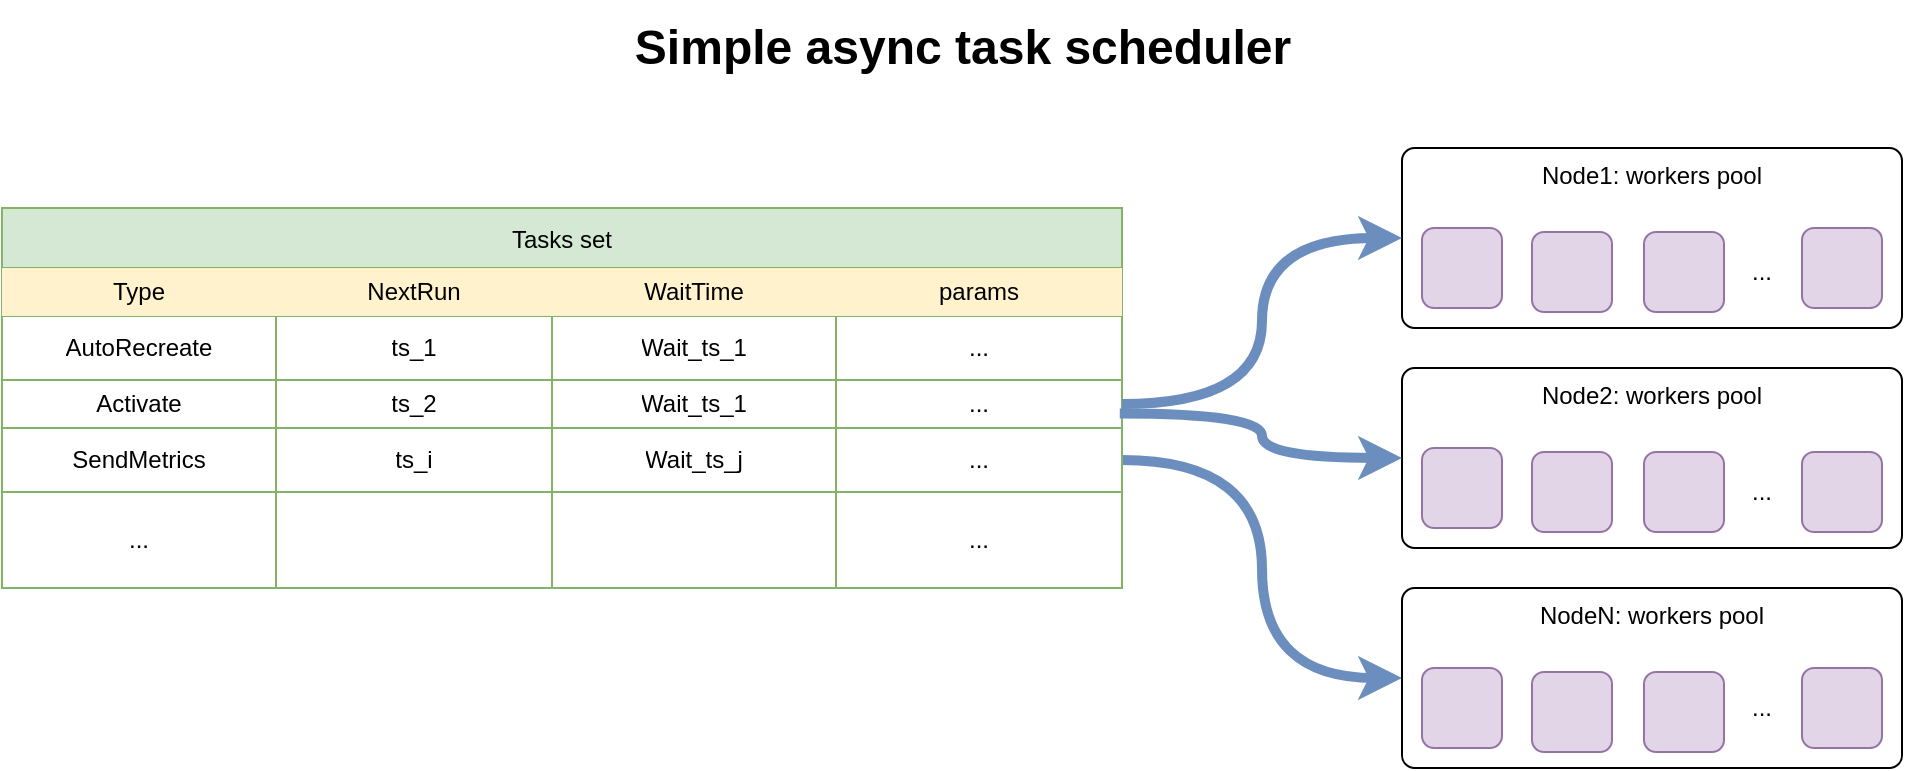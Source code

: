 <mxfile version="20.2.7" type="github">
  <diagram name="Page-1" id="bd83a815-5ea8-2e97-e5ec-87c9f400f2fa">
    <mxGraphModel dx="1422" dy="787" grid="1" gridSize="10" guides="1" tooltips="1" connect="1" arrows="1" fold="1" page="1" pageScale="1.5" pageWidth="1169" pageHeight="826" background="none" math="0" shadow="0">
      <root>
        <mxCell id="0" style=";html=1;" />
        <mxCell id="1" style=";html=1;" parent="0" />
        <mxCell id="1516e18e63f93b96-3" value="Simple async task scheduler" style="text;strokeColor=none;fillColor=none;html=1;fontSize=24;fontStyle=1;verticalAlign=middle;align=center;rounded=0;shadow=1;" parent="1" vertex="1">
          <mxGeometry x="300" y="70" width="780" height="40" as="geometry" />
        </mxCell>
        <mxCell id="ZIwx-WvddwB0hhgp_dLy-65" style="edgeStyle=orthogonalEdgeStyle;curved=1;orthogonalLoop=1;jettySize=auto;html=1;entryX=0;entryY=0.5;entryDx=0;entryDy=0;strokeWidth=5;exitX=1;exitY=0.5;exitDx=0;exitDy=0;fillColor=#dae8fc;strokeColor=#6c8ebf;" edge="1" parent="1" source="ZIwx-WvddwB0hhgp_dLy-28" target="ZIwx-WvddwB0hhgp_dLy-58">
          <mxGeometry relative="1" as="geometry" />
        </mxCell>
        <mxCell id="ZIwx-WvddwB0hhgp_dLy-3" value="Tasks set" style="shape=table;startSize=30;container=1;collapsible=0;childLayout=tableLayout;fillColor=#d5e8d4;labelBackgroundColor=none;strokeColor=#82b366;" vertex="1" parent="1">
          <mxGeometry x="210" y="170" width="560" height="190" as="geometry" />
        </mxCell>
        <mxCell id="ZIwx-WvddwB0hhgp_dLy-10" value="" style="shape=tableRow;horizontal=0;startSize=0;swimlaneHead=0;swimlaneBody=0;top=0;left=0;bottom=0;right=0;collapsible=0;dropTarget=0;fillColor=#fff2cc;points=[[0,0.5],[1,0.5]];portConstraint=eastwest;strokeColor=#d6b656;" vertex="1" parent="ZIwx-WvddwB0hhgp_dLy-3">
          <mxGeometry y="30" width="560" height="24" as="geometry" />
        </mxCell>
        <mxCell id="ZIwx-WvddwB0hhgp_dLy-11" value="Type" style="shape=partialRectangle;html=1;whiteSpace=wrap;connectable=0;overflow=hidden;fillColor=none;top=0;left=0;bottom=0;right=0;pointerEvents=1;" vertex="1" parent="ZIwx-WvddwB0hhgp_dLy-10">
          <mxGeometry width="137" height="24" as="geometry">
            <mxRectangle width="137" height="24" as="alternateBounds" />
          </mxGeometry>
        </mxCell>
        <mxCell id="ZIwx-WvddwB0hhgp_dLy-12" value="NextRun" style="shape=partialRectangle;html=1;whiteSpace=wrap;connectable=0;overflow=hidden;fillColor=none;top=0;left=0;bottom=0;right=0;pointerEvents=1;" vertex="1" parent="ZIwx-WvddwB0hhgp_dLy-10">
          <mxGeometry x="137" width="138" height="24" as="geometry">
            <mxRectangle width="138" height="24" as="alternateBounds" />
          </mxGeometry>
        </mxCell>
        <mxCell id="ZIwx-WvddwB0hhgp_dLy-13" value="WaitTime" style="shape=partialRectangle;html=1;whiteSpace=wrap;connectable=0;overflow=hidden;fillColor=none;top=0;left=0;bottom=0;right=0;pointerEvents=1;" vertex="1" parent="ZIwx-WvddwB0hhgp_dLy-10">
          <mxGeometry x="275" width="142" height="24" as="geometry">
            <mxRectangle width="142" height="24" as="alternateBounds" />
          </mxGeometry>
        </mxCell>
        <mxCell id="ZIwx-WvddwB0hhgp_dLy-14" value="params" style="shape=partialRectangle;html=1;whiteSpace=wrap;connectable=0;overflow=hidden;fillColor=none;top=0;left=0;bottom=0;right=0;pointerEvents=1;" vertex="1" parent="ZIwx-WvddwB0hhgp_dLy-10">
          <mxGeometry x="417" width="143" height="24" as="geometry">
            <mxRectangle width="143" height="24" as="alternateBounds" />
          </mxGeometry>
        </mxCell>
        <mxCell id="ZIwx-WvddwB0hhgp_dLy-16" value="" style="shape=tableRow;horizontal=0;startSize=0;swimlaneHead=0;swimlaneBody=0;top=0;left=0;bottom=0;right=0;collapsible=0;dropTarget=0;fillColor=none;points=[[0,0.5],[1,0.5]];portConstraint=eastwest;" vertex="1" parent="ZIwx-WvddwB0hhgp_dLy-3">
          <mxGeometry y="54" width="560" height="32" as="geometry" />
        </mxCell>
        <mxCell id="ZIwx-WvddwB0hhgp_dLy-17" value="AutoRecreate" style="shape=partialRectangle;html=1;whiteSpace=wrap;connectable=0;overflow=hidden;fillColor=none;top=0;left=0;bottom=0;right=0;pointerEvents=1;" vertex="1" parent="ZIwx-WvddwB0hhgp_dLy-16">
          <mxGeometry width="137" height="32" as="geometry">
            <mxRectangle width="137" height="32" as="alternateBounds" />
          </mxGeometry>
        </mxCell>
        <mxCell id="ZIwx-WvddwB0hhgp_dLy-18" value="ts_1" style="shape=partialRectangle;html=1;whiteSpace=wrap;connectable=0;overflow=hidden;fillColor=none;top=0;left=0;bottom=0;right=0;pointerEvents=1;" vertex="1" parent="ZIwx-WvddwB0hhgp_dLy-16">
          <mxGeometry x="137" width="138" height="32" as="geometry">
            <mxRectangle width="138" height="32" as="alternateBounds" />
          </mxGeometry>
        </mxCell>
        <mxCell id="ZIwx-WvddwB0hhgp_dLy-19" value="Wait_ts_1" style="shape=partialRectangle;html=1;whiteSpace=wrap;connectable=0;overflow=hidden;fillColor=none;top=0;left=0;bottom=0;right=0;pointerEvents=1;" vertex="1" parent="ZIwx-WvddwB0hhgp_dLy-16">
          <mxGeometry x="275" width="142" height="32" as="geometry">
            <mxRectangle width="142" height="32" as="alternateBounds" />
          </mxGeometry>
        </mxCell>
        <mxCell id="ZIwx-WvddwB0hhgp_dLy-20" value="..." style="shape=partialRectangle;html=1;whiteSpace=wrap;connectable=0;overflow=hidden;fillColor=none;top=0;left=0;bottom=0;right=0;pointerEvents=1;" vertex="1" parent="ZIwx-WvddwB0hhgp_dLy-16">
          <mxGeometry x="417" width="143" height="32" as="geometry">
            <mxRectangle width="143" height="32" as="alternateBounds" />
          </mxGeometry>
        </mxCell>
        <mxCell id="ZIwx-WvddwB0hhgp_dLy-22" value="" style="shape=tableRow;horizontal=0;startSize=0;swimlaneHead=0;swimlaneBody=0;top=0;left=0;bottom=0;right=0;collapsible=0;dropTarget=0;fillColor=none;points=[[0,0.5],[1,0.5]];portConstraint=eastwest;" vertex="1" parent="ZIwx-WvddwB0hhgp_dLy-3">
          <mxGeometry y="86" width="560" height="24" as="geometry" />
        </mxCell>
        <mxCell id="ZIwx-WvddwB0hhgp_dLy-23" value="Activate" style="shape=partialRectangle;html=1;whiteSpace=wrap;connectable=0;overflow=hidden;fillColor=none;top=0;left=0;bottom=0;right=0;pointerEvents=1;" vertex="1" parent="ZIwx-WvddwB0hhgp_dLy-22">
          <mxGeometry width="137" height="24" as="geometry">
            <mxRectangle width="137" height="24" as="alternateBounds" />
          </mxGeometry>
        </mxCell>
        <mxCell id="ZIwx-WvddwB0hhgp_dLy-24" value="ts_2" style="shape=partialRectangle;html=1;whiteSpace=wrap;connectable=0;overflow=hidden;fillColor=none;top=0;left=0;bottom=0;right=0;pointerEvents=1;" vertex="1" parent="ZIwx-WvddwB0hhgp_dLy-22">
          <mxGeometry x="137" width="138" height="24" as="geometry">
            <mxRectangle width="138" height="24" as="alternateBounds" />
          </mxGeometry>
        </mxCell>
        <mxCell id="ZIwx-WvddwB0hhgp_dLy-25" value="Wait_ts_1" style="shape=partialRectangle;html=1;whiteSpace=wrap;connectable=0;overflow=hidden;fillColor=none;top=0;left=0;bottom=0;right=0;pointerEvents=1;" vertex="1" parent="ZIwx-WvddwB0hhgp_dLy-22">
          <mxGeometry x="275" width="142" height="24" as="geometry">
            <mxRectangle width="142" height="24" as="alternateBounds" />
          </mxGeometry>
        </mxCell>
        <mxCell id="ZIwx-WvddwB0hhgp_dLy-26" value="..." style="shape=partialRectangle;html=1;whiteSpace=wrap;connectable=0;overflow=hidden;fillColor=none;top=0;left=0;bottom=0;right=0;pointerEvents=1;" vertex="1" parent="ZIwx-WvddwB0hhgp_dLy-22">
          <mxGeometry x="417" width="143" height="24" as="geometry">
            <mxRectangle width="143" height="24" as="alternateBounds" />
          </mxGeometry>
        </mxCell>
        <mxCell id="ZIwx-WvddwB0hhgp_dLy-28" value="" style="shape=tableRow;horizontal=0;startSize=0;swimlaneHead=0;swimlaneBody=0;top=0;left=0;bottom=0;right=0;collapsible=0;dropTarget=0;fillColor=none;points=[[0,0.5],[1,0.5]];portConstraint=eastwest;" vertex="1" parent="ZIwx-WvddwB0hhgp_dLy-3">
          <mxGeometry y="110" width="560" height="32" as="geometry" />
        </mxCell>
        <mxCell id="ZIwx-WvddwB0hhgp_dLy-29" value="SendMetrics" style="shape=partialRectangle;html=1;whiteSpace=wrap;connectable=0;overflow=hidden;fillColor=none;top=0;left=0;bottom=0;right=0;pointerEvents=1;" vertex="1" parent="ZIwx-WvddwB0hhgp_dLy-28">
          <mxGeometry width="137" height="32" as="geometry">
            <mxRectangle width="137" height="32" as="alternateBounds" />
          </mxGeometry>
        </mxCell>
        <mxCell id="ZIwx-WvddwB0hhgp_dLy-30" value="ts_i" style="shape=partialRectangle;html=1;whiteSpace=wrap;connectable=0;overflow=hidden;fillColor=none;top=0;left=0;bottom=0;right=0;pointerEvents=1;" vertex="1" parent="ZIwx-WvddwB0hhgp_dLy-28">
          <mxGeometry x="137" width="138" height="32" as="geometry">
            <mxRectangle width="138" height="32" as="alternateBounds" />
          </mxGeometry>
        </mxCell>
        <mxCell id="ZIwx-WvddwB0hhgp_dLy-31" value="Wait_ts_j" style="shape=partialRectangle;html=1;whiteSpace=wrap;connectable=0;overflow=hidden;fillColor=none;top=0;left=0;bottom=0;right=0;pointerEvents=1;" vertex="1" parent="ZIwx-WvddwB0hhgp_dLy-28">
          <mxGeometry x="275" width="142" height="32" as="geometry">
            <mxRectangle width="142" height="32" as="alternateBounds" />
          </mxGeometry>
        </mxCell>
        <mxCell id="ZIwx-WvddwB0hhgp_dLy-32" value="..." style="shape=partialRectangle;html=1;whiteSpace=wrap;connectable=0;overflow=hidden;fillColor=none;top=0;left=0;bottom=0;right=0;pointerEvents=1;" vertex="1" parent="ZIwx-WvddwB0hhgp_dLy-28">
          <mxGeometry x="417" width="143" height="32" as="geometry">
            <mxRectangle width="143" height="32" as="alternateBounds" />
          </mxGeometry>
        </mxCell>
        <mxCell id="ZIwx-WvddwB0hhgp_dLy-34" value="" style="shape=tableRow;horizontal=0;startSize=0;swimlaneHead=0;swimlaneBody=0;top=0;left=0;bottom=0;right=0;collapsible=0;dropTarget=0;fillColor=none;points=[[0,0.5],[1,0.5]];portConstraint=eastwest;" vertex="1" parent="ZIwx-WvddwB0hhgp_dLy-3">
          <mxGeometry y="142" width="560" height="48" as="geometry" />
        </mxCell>
        <mxCell id="ZIwx-WvddwB0hhgp_dLy-35" value="..." style="shape=partialRectangle;html=1;whiteSpace=wrap;connectable=0;overflow=hidden;fillColor=none;top=0;left=0;bottom=0;right=0;pointerEvents=1;" vertex="1" parent="ZIwx-WvddwB0hhgp_dLy-34">
          <mxGeometry width="137" height="48" as="geometry">
            <mxRectangle width="137" height="48" as="alternateBounds" />
          </mxGeometry>
        </mxCell>
        <mxCell id="ZIwx-WvddwB0hhgp_dLy-36" value="" style="shape=partialRectangle;html=1;whiteSpace=wrap;connectable=0;overflow=hidden;fillColor=none;top=0;left=0;bottom=0;right=0;pointerEvents=1;" vertex="1" parent="ZIwx-WvddwB0hhgp_dLy-34">
          <mxGeometry x="137" width="138" height="48" as="geometry">
            <mxRectangle width="138" height="48" as="alternateBounds" />
          </mxGeometry>
        </mxCell>
        <mxCell id="ZIwx-WvddwB0hhgp_dLy-37" value="" style="shape=partialRectangle;html=1;whiteSpace=wrap;connectable=0;overflow=hidden;fillColor=none;top=0;left=0;bottom=0;right=0;pointerEvents=1;" vertex="1" parent="ZIwx-WvddwB0hhgp_dLy-34">
          <mxGeometry x="275" width="142" height="48" as="geometry">
            <mxRectangle width="142" height="48" as="alternateBounds" />
          </mxGeometry>
        </mxCell>
        <mxCell id="ZIwx-WvddwB0hhgp_dLy-38" value="..." style="shape=partialRectangle;html=1;whiteSpace=wrap;connectable=0;overflow=hidden;fillColor=none;top=0;left=0;bottom=0;right=0;pointerEvents=1;" vertex="1" parent="ZIwx-WvddwB0hhgp_dLy-34">
          <mxGeometry x="417" width="143" height="48" as="geometry">
            <mxRectangle width="143" height="48" as="alternateBounds" />
          </mxGeometry>
        </mxCell>
        <mxCell id="ZIwx-WvddwB0hhgp_dLy-45" value="&lt;div&gt;Node1: workers pool&lt;br&gt;&lt;/div&gt;" style="rounded=1;whiteSpace=wrap;html=1;labelBackgroundColor=none;fillColor=default;arcSize=7;align=center;verticalAlign=top;" vertex="1" parent="1">
          <mxGeometry x="910" y="140" width="250" height="90" as="geometry" />
        </mxCell>
        <mxCell id="ZIwx-WvddwB0hhgp_dLy-47" value="" style="rounded=1;whiteSpace=wrap;html=1;labelBackgroundColor=none;fillColor=#e1d5e7;strokeColor=#9673a6;" vertex="1" parent="1">
          <mxGeometry x="920" y="180" width="40" height="40" as="geometry" />
        </mxCell>
        <mxCell id="ZIwx-WvddwB0hhgp_dLy-48" value="" style="rounded=1;whiteSpace=wrap;html=1;labelBackgroundColor=none;fillColor=#e1d5e7;strokeColor=#9673a6;" vertex="1" parent="1">
          <mxGeometry x="975" y="182" width="40" height="40" as="geometry" />
        </mxCell>
        <mxCell id="ZIwx-WvddwB0hhgp_dLy-49" value="" style="rounded=1;whiteSpace=wrap;html=1;labelBackgroundColor=none;fillColor=#e1d5e7;strokeColor=#9673a6;" vertex="1" parent="1">
          <mxGeometry x="1031" y="182" width="40" height="40" as="geometry" />
        </mxCell>
        <mxCell id="ZIwx-WvddwB0hhgp_dLy-50" value="" style="rounded=1;whiteSpace=wrap;html=1;labelBackgroundColor=none;fillColor=#e1d5e7;strokeColor=#9673a6;" vertex="1" parent="1">
          <mxGeometry x="1110" y="180" width="40" height="40" as="geometry" />
        </mxCell>
        <mxCell id="ZIwx-WvddwB0hhgp_dLy-53" value="&lt;div&gt;Node2: workers pool&lt;br&gt;&lt;/div&gt;" style="rounded=1;whiteSpace=wrap;html=1;labelBackgroundColor=none;fillColor=default;arcSize=7;align=center;verticalAlign=top;" vertex="1" parent="1">
          <mxGeometry x="910" y="250" width="250" height="90" as="geometry" />
        </mxCell>
        <mxCell id="ZIwx-WvddwB0hhgp_dLy-54" value="" style="rounded=1;whiteSpace=wrap;html=1;labelBackgroundColor=none;fillColor=#e1d5e7;strokeColor=#9673a6;" vertex="1" parent="1">
          <mxGeometry x="920" y="290" width="40" height="40" as="geometry" />
        </mxCell>
        <mxCell id="ZIwx-WvddwB0hhgp_dLy-55" value="" style="rounded=1;whiteSpace=wrap;html=1;labelBackgroundColor=none;fillColor=#e1d5e7;strokeColor=#9673a6;" vertex="1" parent="1">
          <mxGeometry x="975" y="292" width="40" height="40" as="geometry" />
        </mxCell>
        <mxCell id="ZIwx-WvddwB0hhgp_dLy-56" value="" style="rounded=1;whiteSpace=wrap;html=1;labelBackgroundColor=none;fillColor=#e1d5e7;strokeColor=#9673a6;" vertex="1" parent="1">
          <mxGeometry x="1031" y="292" width="40" height="40" as="geometry" />
        </mxCell>
        <mxCell id="ZIwx-WvddwB0hhgp_dLy-57" value="" style="rounded=1;whiteSpace=wrap;html=1;labelBackgroundColor=none;fillColor=#e1d5e7;strokeColor=#9673a6;" vertex="1" parent="1">
          <mxGeometry x="1110" y="292" width="40" height="40" as="geometry" />
        </mxCell>
        <mxCell id="ZIwx-WvddwB0hhgp_dLy-58" value="&lt;div&gt;NodeN: workers pool&lt;br&gt;&lt;/div&gt;" style="rounded=1;whiteSpace=wrap;html=1;labelBackgroundColor=none;fillColor=default;arcSize=7;align=center;verticalAlign=top;" vertex="1" parent="1">
          <mxGeometry x="910" y="360" width="250" height="90" as="geometry" />
        </mxCell>
        <mxCell id="ZIwx-WvddwB0hhgp_dLy-59" value="" style="rounded=1;whiteSpace=wrap;html=1;labelBackgroundColor=none;fillColor=#e1d5e7;strokeColor=#9673a6;" vertex="1" parent="1">
          <mxGeometry x="920" y="400" width="40" height="40" as="geometry" />
        </mxCell>
        <mxCell id="ZIwx-WvddwB0hhgp_dLy-60" value="" style="rounded=1;whiteSpace=wrap;html=1;labelBackgroundColor=none;fillColor=#e1d5e7;strokeColor=#9673a6;" vertex="1" parent="1">
          <mxGeometry x="975" y="402" width="40" height="40" as="geometry" />
        </mxCell>
        <mxCell id="ZIwx-WvddwB0hhgp_dLy-61" value="" style="rounded=1;whiteSpace=wrap;html=1;labelBackgroundColor=none;fillColor=#e1d5e7;strokeColor=#9673a6;" vertex="1" parent="1">
          <mxGeometry x="1031" y="402" width="40" height="40" as="geometry" />
        </mxCell>
        <mxCell id="ZIwx-WvddwB0hhgp_dLy-62" value="" style="rounded=1;whiteSpace=wrap;html=1;labelBackgroundColor=none;fillColor=#e1d5e7;strokeColor=#9673a6;" vertex="1" parent="1">
          <mxGeometry x="1110" y="400" width="40" height="40" as="geometry" />
        </mxCell>
        <mxCell id="ZIwx-WvddwB0hhgp_dLy-63" style="edgeStyle=orthogonalEdgeStyle;curved=1;orthogonalLoop=1;jettySize=auto;html=1;entryX=0;entryY=0.5;entryDx=0;entryDy=0;strokeWidth=5;exitX=1;exitY=0.5;exitDx=0;exitDy=0;fillColor=#dae8fc;strokeColor=#6c8ebf;" edge="1" parent="1" source="ZIwx-WvddwB0hhgp_dLy-22" target="ZIwx-WvddwB0hhgp_dLy-45">
          <mxGeometry relative="1" as="geometry">
            <mxPoint x="770" y="350" as="sourcePoint" />
          </mxGeometry>
        </mxCell>
        <mxCell id="ZIwx-WvddwB0hhgp_dLy-64" style="edgeStyle=orthogonalEdgeStyle;curved=1;orthogonalLoop=1;jettySize=auto;html=1;entryX=0;entryY=0.5;entryDx=0;entryDy=0;strokeWidth=5;exitX=0.998;exitY=0.7;exitDx=0;exitDy=0;exitPerimeter=0;fillColor=#dae8fc;strokeColor=#6c8ebf;" edge="1" parent="1" source="ZIwx-WvddwB0hhgp_dLy-22" target="ZIwx-WvddwB0hhgp_dLy-53">
          <mxGeometry relative="1" as="geometry" />
        </mxCell>
        <mxCell id="ZIwx-WvddwB0hhgp_dLy-66" value="&lt;div&gt;...&lt;/div&gt;" style="text;html=1;strokeColor=none;fillColor=none;align=center;verticalAlign=middle;whiteSpace=wrap;rounded=0;labelBackgroundColor=none;" vertex="1" parent="1">
          <mxGeometry x="1060" y="187" width="60" height="30" as="geometry" />
        </mxCell>
        <mxCell id="ZIwx-WvddwB0hhgp_dLy-67" value="&lt;div&gt;...&lt;/div&gt;" style="text;html=1;strokeColor=none;fillColor=none;align=center;verticalAlign=middle;whiteSpace=wrap;rounded=0;labelBackgroundColor=none;" vertex="1" parent="1">
          <mxGeometry x="1060" y="297" width="60" height="30" as="geometry" />
        </mxCell>
        <mxCell id="ZIwx-WvddwB0hhgp_dLy-68" value="&lt;div&gt;...&lt;/div&gt;" style="text;html=1;strokeColor=none;fillColor=none;align=center;verticalAlign=middle;whiteSpace=wrap;rounded=0;labelBackgroundColor=none;" vertex="1" parent="1">
          <mxGeometry x="1060" y="405" width="60" height="30" as="geometry" />
        </mxCell>
      </root>
    </mxGraphModel>
  </diagram>
</mxfile>
